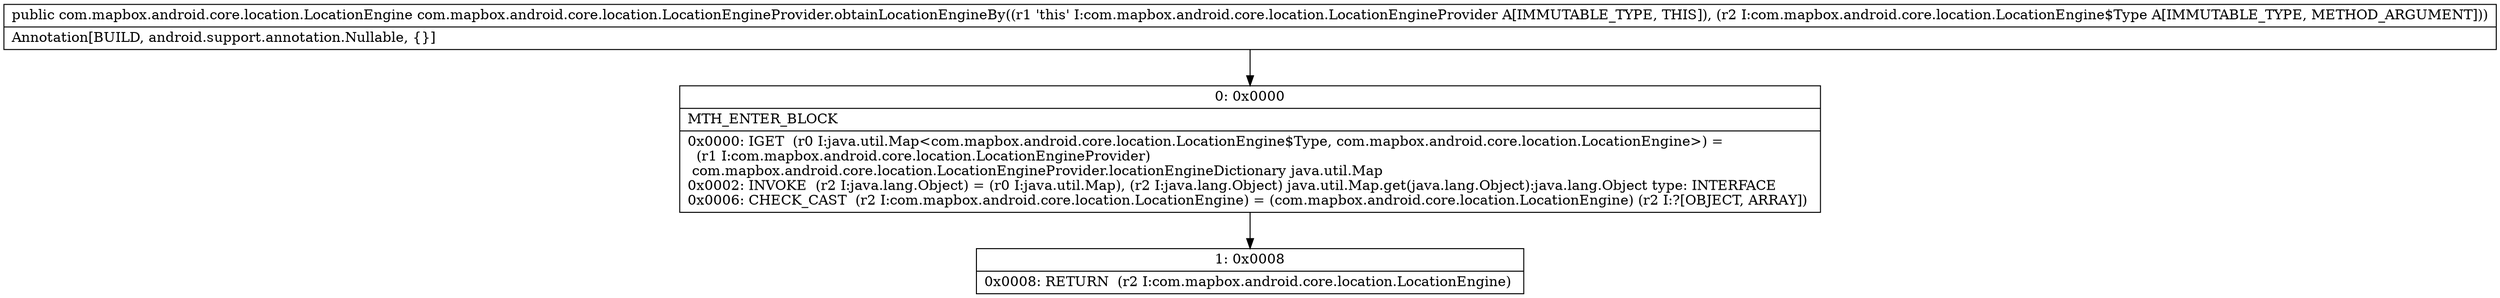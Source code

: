 digraph "CFG forcom.mapbox.android.core.location.LocationEngineProvider.obtainLocationEngineBy(Lcom\/mapbox\/android\/core\/location\/LocationEngine$Type;)Lcom\/mapbox\/android\/core\/location\/LocationEngine;" {
Node_0 [shape=record,label="{0\:\ 0x0000|MTH_ENTER_BLOCK\l|0x0000: IGET  (r0 I:java.util.Map\<com.mapbox.android.core.location.LocationEngine$Type, com.mapbox.android.core.location.LocationEngine\>) = \l  (r1 I:com.mapbox.android.core.location.LocationEngineProvider)\l com.mapbox.android.core.location.LocationEngineProvider.locationEngineDictionary java.util.Map \l0x0002: INVOKE  (r2 I:java.lang.Object) = (r0 I:java.util.Map), (r2 I:java.lang.Object) java.util.Map.get(java.lang.Object):java.lang.Object type: INTERFACE \l0x0006: CHECK_CAST  (r2 I:com.mapbox.android.core.location.LocationEngine) = (com.mapbox.android.core.location.LocationEngine) (r2 I:?[OBJECT, ARRAY]) \l}"];
Node_1 [shape=record,label="{1\:\ 0x0008|0x0008: RETURN  (r2 I:com.mapbox.android.core.location.LocationEngine) \l}"];
MethodNode[shape=record,label="{public com.mapbox.android.core.location.LocationEngine com.mapbox.android.core.location.LocationEngineProvider.obtainLocationEngineBy((r1 'this' I:com.mapbox.android.core.location.LocationEngineProvider A[IMMUTABLE_TYPE, THIS]), (r2 I:com.mapbox.android.core.location.LocationEngine$Type A[IMMUTABLE_TYPE, METHOD_ARGUMENT]))  | Annotation[BUILD, android.support.annotation.Nullable, \{\}]\l}"];
MethodNode -> Node_0;
Node_0 -> Node_1;
}


